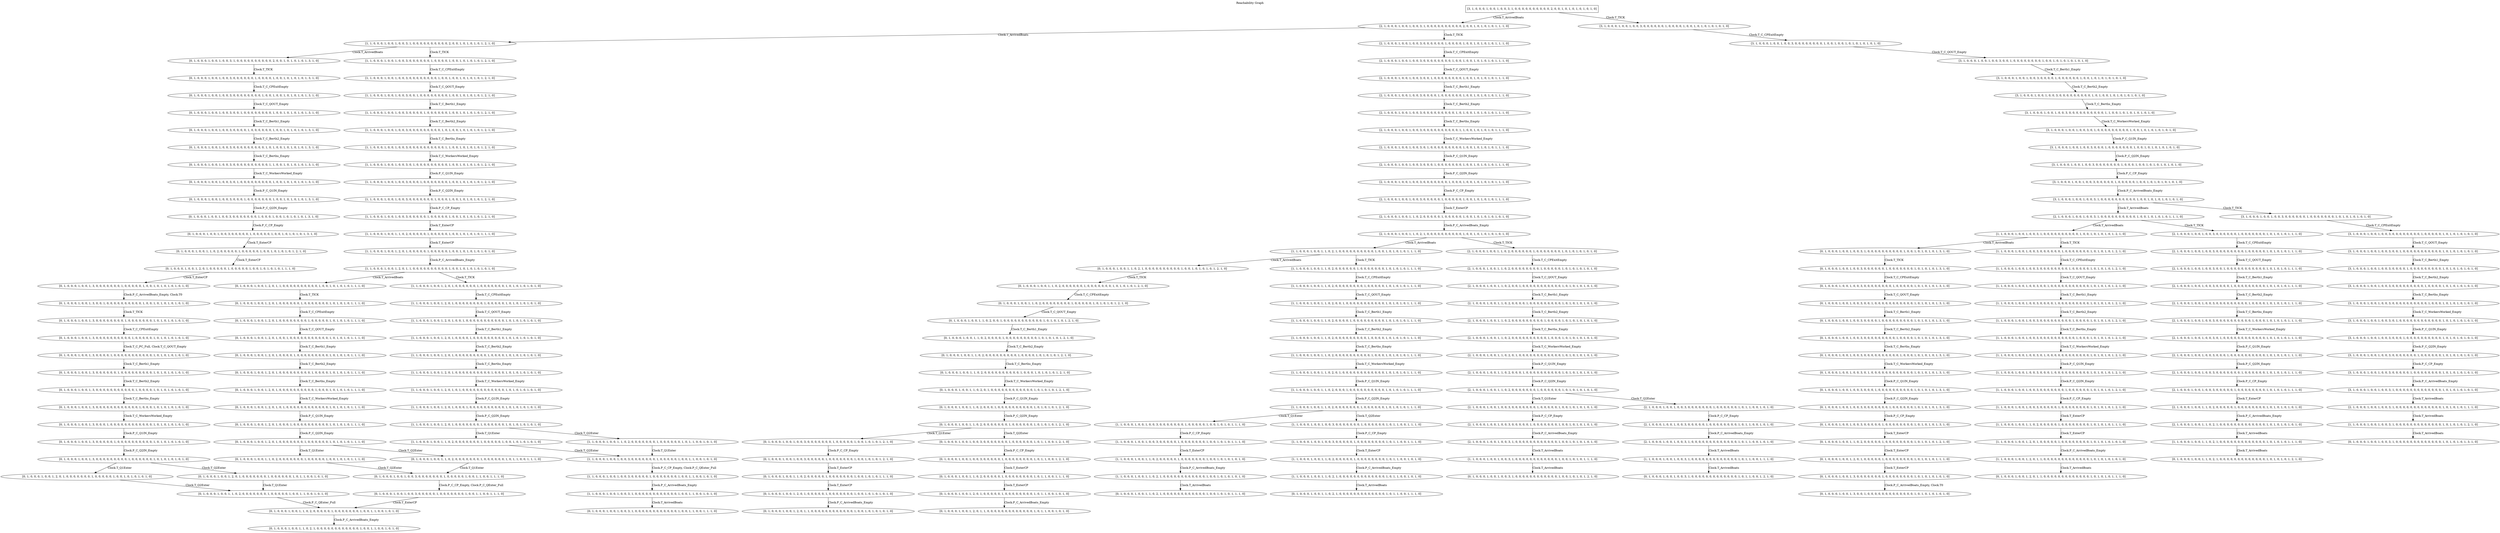 
digraph RG {
  label="Reachability Graph";
  labelloc=t;
  S0 [shape=box, label="[3, 1, 0, 0, 0, 1, 0, 0, 1, 0, 0, 3, 1, 0, 0, 0, 0, 0, 0, 0, 0, 0, 0, 2, 0, 0, 1, 0, 1, 0, 1, 0, 1, 0, 1, 0]"];
  S1 [label="[2, 1, 0, 0, 0, 1, 0, 0, 1, 0, 0, 3, 1, 0, 0, 0, 0, 0, 0, 0, 0, 0, 0, 2, 0, 0, 1, 0, 1, 0, 1, 0, 1, 1, 1, 0]"];
  S2 [label="[3, 1, 0, 0, 0, 1, 0, 0, 1, 0, 0, 3, 0, 0, 0, 0, 0, 0, 1, 0, 0, 0, 0, 1, 0, 0, 1, 0, 1, 0, 1, 0, 1, 0, 1, 0]"];
  S3 [label="[3, 1, 0, 0, 0, 1, 0, 0, 1, 0, 0, 3, 0, 0, 0, 0, 0, 0, 0, 0, 1, 0, 0, 1, 0, 0, 1, 0, 1, 0, 1, 0, 1, 0, 1, 0]"];
  S4 [label="[3, 1, 0, 0, 0, 1, 0, 0, 1, 0, 0, 3, 0, 0, 1, 0, 0, 0, 0, 0, 0, 0, 0, 1, 0, 0, 1, 0, 1, 0, 1, 0, 1, 0, 1, 0]"];
  S5 [label="[3, 1, 0, 0, 0, 1, 0, 0, 1, 0, 0, 3, 0, 0, 0, 0, 1, 0, 0, 0, 0, 0, 0, 1, 0, 0, 1, 0, 1, 0, 1, 0, 1, 0, 1, 0]"];
  S6 [label="[3, 1, 0, 0, 0, 1, 0, 0, 1, 0, 0, 3, 0, 0, 0, 0, 0, 0, 0, 0, 0, 1, 0, 1, 0, 0, 1, 0, 1, 0, 1, 0, 1, 0, 1, 0]"];
  S7 [label="[3, 1, 0, 0, 0, 1, 0, 0, 1, 0, 0, 3, 0, 0, 0, 0, 0, 0, 0, 0, 0, 0, 1, 1, 0, 0, 1, 0, 1, 0, 1, 0, 1, 0, 1, 0]"];
  S8 [label="[3, 1, 0, 0, 0, 1, 0, 0, 1, 0, 0, 3, 0, 1, 0, 0, 0, 0, 0, 0, 0, 0, 0, 1, 0, 0, 1, 0, 1, 0, 1, 0, 1, 0, 1, 0]"];
  S9 [label="[3, 1, 0, 0, 0, 1, 0, 0, 1, 0, 0, 3, 0, 0, 0, 1, 0, 0, 0, 0, 0, 0, 0, 1, 0, 0, 1, 0, 1, 0, 1, 0, 1, 0, 1, 0]"];
  S10 [label="[3, 1, 0, 0, 0, 1, 0, 0, 1, 0, 0, 3, 0, 0, 0, 0, 0, 0, 0, 1, 0, 0, 0, 1, 0, 0, 1, 0, 1, 0, 1, 0, 1, 0, 1, 0]"];
  S11 [label="[3, 1, 0, 0, 0, 1, 0, 0, 1, 0, 0, 3, 0, 0, 0, 0, 0, 1, 0, 0, 0, 0, 0, 1, 0, 0, 1, 0, 1, 0, 1, 0, 1, 0, 1, 0]"];
  S12 [label="[3, 1, 0, 0, 0, 1, 0, 0, 1, 0, 0, 3, 1, 0, 0, 0, 0, 0, 0, 0, 0, 0, 0, 1, 0, 0, 1, 0, 1, 0, 1, 0, 1, 0, 1, 0]"];
  S13 [label="[2, 1, 0, 0, 0, 1, 0, 0, 1, 0, 0, 3, 1, 0, 0, 0, 0, 0, 0, 0, 0, 0, 0, 1, 0, 0, 1, 0, 1, 0, 1, 0, 1, 1, 1, 0]"];
  S14 [label="[3, 1, 0, 0, 0, 1, 0, 0, 1, 0, 0, 3, 0, 0, 0, 0, 0, 0, 1, 0, 0, 0, 0, 0, 0, 0, 1, 0, 1, 0, 1, 0, 1, 0, 1, 0]"];
  S15 [label="[3, 1, 0, 0, 0, 1, 0, 0, 1, 0, 0, 3, 0, 0, 0, 0, 0, 0, 0, 0, 1, 0, 0, 0, 0, 0, 1, 0, 1, 0, 1, 0, 1, 0, 1, 0]"];
  S16 [label="[3, 1, 0, 0, 0, 1, 0, 0, 1, 0, 0, 3, 0, 0, 1, 0, 0, 0, 0, 0, 0, 0, 0, 0, 0, 0, 1, 0, 1, 0, 1, 0, 1, 0, 1, 0]"];
  S17 [label="[3, 1, 0, 0, 0, 1, 0, 0, 1, 0, 0, 3, 0, 0, 0, 0, 1, 0, 0, 0, 0, 0, 0, 0, 0, 0, 1, 0, 1, 0, 1, 0, 1, 0, 1, 0]"];
  S18 [label="[3, 1, 0, 0, 0, 1, 0, 0, 1, 0, 0, 3, 0, 0, 0, 0, 0, 0, 0, 0, 0, 1, 0, 0, 0, 0, 1, 0, 1, 0, 1, 0, 1, 0, 1, 0]"];
  S19 [label="[3, 1, 0, 0, 0, 1, 0, 0, 1, 0, 0, 3, 0, 0, 0, 0, 0, 0, 0, 0, 0, 0, 1, 0, 0, 0, 1, 0, 1, 0, 1, 0, 1, 0, 1, 0]"];
  S20 [label="[3, 1, 0, 0, 0, 1, 0, 0, 1, 0, 0, 3, 0, 1, 0, 0, 0, 0, 0, 0, 0, 0, 0, 0, 0, 0, 1, 0, 1, 0, 1, 0, 1, 0, 1, 0]"];
  S21 [label="[3, 1, 0, 0, 0, 1, 0, 0, 1, 0, 0, 3, 0, 0, 0, 1, 0, 0, 0, 0, 0, 0, 0, 0, 0, 0, 1, 0, 1, 0, 1, 0, 1, 0, 1, 0]"];
  S22 [label="[3, 1, 0, 0, 0, 1, 0, 0, 1, 0, 0, 3, 0, 0, 0, 0, 0, 0, 0, 1, 0, 0, 0, 0, 0, 0, 1, 0, 1, 0, 1, 0, 1, 0, 1, 0]"];
  S23 [label="[3, 1, 0, 0, 0, 1, 0, 0, 1, 0, 0, 3, 0, 0, 0, 0, 0, 1, 0, 0, 0, 0, 0, 0, 0, 0, 1, 0, 1, 0, 1, 0, 1, 0, 1, 0]"];
  S24 [label="[3, 1, 0, 0, 0, 1, 0, 0, 1, 0, 0, 3, 1, 0, 0, 0, 0, 0, 0, 0, 0, 0, 0, 0, 0, 0, 1, 0, 1, 0, 1, 0, 1, 0, 1, 0]"];
  S25 [label="[2, 1, 0, 0, 0, 1, 0, 0, 1, 0, 0, 3, 1, 0, 0, 0, 0, 0, 0, 0, 0, 0, 0, 0, 0, 0, 1, 0, 1, 0, 1, 0, 1, 1, 1, 0]"];
  S26 [label="[1, 1, 0, 0, 0, 1, 0, 0, 1, 0, 0, 3, 1, 0, 0, 0, 0, 0, 0, 0, 0, 0, 0, 0, 0, 0, 1, 0, 1, 0, 1, 0, 1, 2, 1, 0]"];
  S27 [label="[0, 1, 0, 0, 0, 1, 0, 0, 1, 0, 0, 3, 1, 0, 0, 0, 0, 0, 0, 0, 0, 0, 0, 0, 0, 0, 1, 0, 1, 0, 1, 0, 1, 3, 1, 0]"];
  S28 [label="[1, 1, 0, 0, 0, 1, 0, 0, 1, 0, 0, 3, 1, 0, 0, 0, 0, 0, 0, 0, 0, 0, 0, 1, 0, 0, 1, 0, 1, 0, 1, 0, 1, 2, 1, 0]"];
  S29 [label="[2, 1, 0, 0, 0, 1, 0, 0, 1, 0, 0, 3, 0, 0, 0, 0, 0, 0, 1, 0, 0, 0, 0, 0, 0, 0, 1, 0, 1, 0, 1, 0, 1, 1, 1, 0]"];
  S30 [label="[2, 1, 0, 0, 0, 1, 0, 0, 1, 0, 0, 3, 0, 0, 0, 0, 0, 0, 0, 0, 1, 0, 0, 0, 0, 0, 1, 0, 1, 0, 1, 0, 1, 1, 1, 0]"];
  S31 [label="[2, 1, 0, 0, 0, 1, 0, 0, 1, 0, 0, 3, 0, 0, 1, 0, 0, 0, 0, 0, 0, 0, 0, 0, 0, 0, 1, 0, 1, 0, 1, 0, 1, 1, 1, 0]"];
  S32 [label="[2, 1, 0, 0, 0, 1, 0, 0, 1, 0, 0, 3, 0, 0, 0, 0, 1, 0, 0, 0, 0, 0, 0, 0, 0, 0, 1, 0, 1, 0, 1, 0, 1, 1, 1, 0]"];
  S33 [label="[2, 1, 0, 0, 0, 1, 0, 0, 1, 0, 0, 3, 0, 0, 0, 0, 0, 0, 0, 0, 0, 1, 0, 0, 0, 0, 1, 0, 1, 0, 1, 0, 1, 1, 1, 0]"];
  S34 [label="[2, 1, 0, 0, 0, 1, 0, 0, 1, 0, 0, 3, 0, 0, 0, 0, 0, 0, 0, 0, 0, 0, 1, 0, 0, 0, 1, 0, 1, 0, 1, 0, 1, 1, 1, 0]"];
  S35 [label="[2, 1, 0, 0, 0, 1, 0, 0, 1, 0, 0, 3, 0, 1, 0, 0, 0, 0, 0, 0, 0, 0, 0, 0, 0, 0, 1, 0, 1, 0, 1, 0, 1, 1, 1, 0]"];
  S36 [label="[2, 1, 0, 0, 0, 1, 0, 0, 1, 0, 0, 3, 0, 0, 0, 1, 0, 0, 0, 0, 0, 0, 0, 0, 0, 0, 1, 0, 1, 0, 1, 0, 1, 1, 1, 0]"];
  S37 [label="[2, 1, 0, 0, 0, 1, 0, 0, 1, 0, 0, 3, 0, 0, 0, 0, 0, 0, 0, 1, 0, 0, 0, 0, 0, 0, 1, 0, 1, 0, 1, 0, 1, 1, 1, 0]"];
  S38 [label="[2, 1, 0, 0, 0, 1, 0, 0, 1, 0, 0, 3, 0, 0, 0, 0, 0, 1, 0, 0, 0, 0, 0, 0, 0, 0, 1, 0, 1, 0, 1, 0, 1, 1, 1, 0]"];
  S39 [label="[2, 1, 0, 0, 0, 1, 0, 0, 1, 1, 0, 2, 0, 0, 0, 0, 0, 1, 0, 0, 0, 0, 0, 0, 0, 0, 1, 0, 1, 0, 1, 0, 1, 0, 1, 0]"];
  S40 [label="[2, 1, 0, 0, 0, 1, 0, 0, 1, 1, 0, 2, 1, 0, 0, 0, 0, 0, 0, 0, 0, 0, 0, 0, 0, 0, 1, 0, 1, 0, 1, 0, 1, 0, 1, 0]"];
  S41 [label="[1, 1, 0, 0, 0, 1, 0, 0, 1, 1, 0, 2, 1, 0, 0, 0, 0, 0, 0, 0, 0, 0, 0, 0, 0, 0, 1, 0, 1, 0, 1, 0, 1, 1, 1, 0]"];
  S42 [label="[0, 1, 0, 0, 0, 1, 0, 0, 1, 1, 0, 2, 1, 0, 0, 0, 0, 0, 0, 0, 0, 0, 0, 0, 0, 0, 1, 0, 1, 0, 1, 0, 1, 2, 1, 0]"];
  S43 [label="[0, 1, 0, 0, 0, 1, 0, 0, 1, 0, 0, 3, 1, 0, 0, 0, 0, 0, 0, 0, 0, 0, 0, 1, 0, 0, 1, 0, 1, 0, 1, 0, 1, 3, 1, 0]"];
  S44 [label="[1, 1, 0, 0, 0, 1, 0, 0, 1, 0, 0, 3, 0, 0, 0, 0, 0, 0, 1, 0, 0, 0, 0, 0, 0, 0, 1, 0, 1, 0, 1, 0, 1, 2, 1, 0]"];
  S45 [label="[1, 1, 0, 0, 0, 1, 0, 0, 1, 0, 0, 3, 0, 0, 0, 0, 0, 0, 0, 0, 1, 0, 0, 0, 0, 0, 1, 0, 1, 0, 1, 0, 1, 2, 1, 0]"];
  S46 [label="[1, 1, 0, 0, 0, 1, 0, 0, 1, 0, 0, 3, 0, 0, 1, 0, 0, 0, 0, 0, 0, 0, 0, 0, 0, 0, 1, 0, 1, 0, 1, 0, 1, 2, 1, 0]"];
  S47 [label="[1, 1, 0, 0, 0, 1, 0, 0, 1, 0, 0, 3, 0, 0, 0, 0, 1, 0, 0, 0, 0, 0, 0, 0, 0, 0, 1, 0, 1, 0, 1, 0, 1, 2, 1, 0]"];
  S48 [label="[1, 1, 0, 0, 0, 1, 0, 0, 1, 0, 0, 3, 0, 0, 0, 0, 0, 0, 0, 0, 0, 1, 0, 0, 0, 0, 1, 0, 1, 0, 1, 0, 1, 2, 1, 0]"];
  S49 [label="[1, 1, 0, 0, 0, 1, 0, 0, 1, 0, 0, 3, 0, 0, 0, 0, 0, 0, 0, 0, 0, 0, 1, 0, 0, 0, 1, 0, 1, 0, 1, 0, 1, 2, 1, 0]"];
  S50 [label="[1, 1, 0, 0, 0, 1, 0, 0, 1, 0, 0, 3, 0, 1, 0, 0, 0, 0, 0, 0, 0, 0, 0, 0, 0, 0, 1, 0, 1, 0, 1, 0, 1, 2, 1, 0]"];
  S51 [label="[1, 1, 0, 0, 0, 1, 0, 0, 1, 0, 0, 3, 0, 0, 0, 1, 0, 0, 0, 0, 0, 0, 0, 0, 0, 0, 1, 0, 1, 0, 1, 0, 1, 2, 1, 0]"];
  S52 [label="[1, 1, 0, 0, 0, 1, 0, 0, 1, 0, 0, 3, 0, 0, 0, 0, 0, 0, 0, 1, 0, 0, 0, 0, 0, 0, 1, 0, 1, 0, 1, 0, 1, 2, 1, 0]"];
  S53 [label="[1, 1, 0, 0, 0, 1, 0, 0, 1, 0, 0, 3, 0, 0, 0, 0, 0, 1, 0, 0, 0, 0, 0, 0, 0, 0, 1, 0, 1, 0, 1, 0, 1, 2, 1, 0]"];
  S54 [label="[1, 1, 0, 0, 0, 1, 0, 0, 1, 1, 0, 2, 0, 0, 0, 0, 0, 1, 0, 0, 0, 0, 0, 0, 0, 0, 1, 0, 1, 0, 1, 0, 1, 1, 1, 0]"];
  S55 [label="[1, 1, 0, 0, 0, 1, 0, 0, 1, 2, 0, 1, 0, 0, 0, 0, 0, 1, 0, 0, 0, 0, 0, 0, 0, 0, 1, 0, 1, 0, 1, 0, 1, 0, 1, 0]"];
  S56 [label="[1, 1, 0, 0, 0, 1, 0, 0, 1, 2, 0, 1, 1, 0, 0, 0, 0, 0, 0, 0, 0, 0, 0, 0, 0, 0, 1, 0, 1, 0, 1, 0, 1, 0, 1, 0]"];
  S57 [label="[0, 1, 0, 0, 0, 1, 0, 0, 1, 2, 0, 1, 1, 0, 0, 0, 0, 0, 0, 0, 0, 0, 0, 0, 0, 0, 1, 0, 1, 0, 1, 0, 1, 1, 1, 0]"];
  S58 [label="[0, 1, 0, 0, 0, 1, 0, 0, 1, 0, 0, 3, 0, 0, 0, 0, 0, 0, 1, 0, 0, 0, 0, 0, 0, 0, 1, 0, 1, 0, 1, 0, 1, 3, 1, 0]"];
  S59 [label="[0, 1, 0, 0, 0, 1, 0, 0, 1, 0, 0, 3, 0, 0, 0, 0, 0, 0, 0, 0, 1, 0, 0, 0, 0, 0, 1, 0, 1, 0, 1, 0, 1, 3, 1, 0]"];
  S60 [label="[0, 1, 0, 0, 0, 1, 0, 0, 1, 0, 0, 3, 0, 0, 1, 0, 0, 0, 0, 0, 0, 0, 0, 0, 0, 0, 1, 0, 1, 0, 1, 0, 1, 3, 1, 0]"];
  S61 [label="[0, 1, 0, 0, 0, 1, 0, 0, 1, 0, 0, 3, 0, 0, 0, 0, 1, 0, 0, 0, 0, 0, 0, 0, 0, 0, 1, 0, 1, 0, 1, 0, 1, 3, 1, 0]"];
  S62 [label="[0, 1, 0, 0, 0, 1, 0, 0, 1, 0, 0, 3, 0, 0, 0, 0, 0, 0, 0, 0, 0, 1, 0, 0, 0, 0, 1, 0, 1, 0, 1, 0, 1, 3, 1, 0]"];
  S63 [label="[0, 1, 0, 0, 0, 1, 0, 0, 1, 0, 0, 3, 0, 0, 0, 0, 0, 0, 0, 0, 0, 0, 1, 0, 0, 0, 1, 0, 1, 0, 1, 0, 1, 3, 1, 0]"];
  S64 [label="[0, 1, 0, 0, 0, 1, 0, 0, 1, 0, 0, 3, 0, 1, 0, 0, 0, 0, 0, 0, 0, 0, 0, 0, 0, 0, 1, 0, 1, 0, 1, 0, 1, 3, 1, 0]"];
  S65 [label="[0, 1, 0, 0, 0, 1, 0, 0, 1, 0, 0, 3, 0, 0, 0, 1, 0, 0, 0, 0, 0, 0, 0, 0, 0, 0, 1, 0, 1, 0, 1, 0, 1, 3, 1, 0]"];
  S66 [label="[0, 1, 0, 0, 0, 1, 0, 0, 1, 0, 0, 3, 0, 0, 0, 0, 0, 0, 0, 1, 0, 0, 0, 0, 0, 0, 1, 0, 1, 0, 1, 0, 1, 3, 1, 0]"];
  S67 [label="[0, 1, 0, 0, 0, 1, 0, 0, 1, 0, 0, 3, 0, 0, 0, 0, 0, 1, 0, 0, 0, 0, 0, 0, 0, 0, 1, 0, 1, 0, 1, 0, 1, 3, 1, 0]"];
  S68 [label="[0, 1, 0, 0, 0, 1, 0, 0, 1, 1, 0, 2, 0, 0, 0, 0, 0, 1, 0, 0, 0, 0, 0, 0, 0, 0, 1, 0, 1, 0, 1, 0, 1, 2, 1, 0]"];
  S69 [label="[0, 1, 0, 0, 0, 1, 0, 0, 1, 2, 0, 1, 0, 0, 0, 0, 0, 1, 0, 0, 0, 0, 0, 0, 0, 0, 1, 0, 1, 0, 1, 0, 1, 1, 1, 0]"];
  S70 [label="[0, 1, 0, 0, 0, 1, 0, 0, 1, 3, 0, 0, 0, 0, 0, 0, 0, 1, 0, 0, 0, 0, 0, 0, 0, 0, 1, 0, 1, 0, 1, 0, 1, 0, 1, 0]"];
  S71 [label="[0, 1, 0, 0, 0, 1, 0, 0, 1, 3, 0, 0, 1, 0, 0, 0, 0, 0, 0, 0, 0, 0, 0, 0, 0, 0, 1, 0, 1, 0, 1, 0, 1, 0, 1, 0]"];
  S72 [label="[1, 1, 0, 0, 0, 1, 0, 0, 1, 0, 0, 3, 1, 0, 0, 0, 0, 0, 0, 0, 0, 0, 0, 2, 0, 0, 1, 0, 1, 0, 1, 0, 1, 2, 1, 0]"];
  S73 [label="[2, 1, 0, 0, 0, 1, 0, 0, 1, 0, 0, 3, 0, 0, 0, 0, 0, 0, 1, 0, 0, 0, 0, 1, 0, 0, 1, 0, 1, 0, 1, 0, 1, 1, 1, 0]"];
  S74 [label="[2, 1, 0, 0, 0, 1, 0, 0, 1, 0, 0, 3, 0, 0, 0, 0, 0, 0, 0, 0, 1, 0, 0, 1, 0, 0, 1, 0, 1, 0, 1, 0, 1, 1, 1, 0]"];
  S75 [label="[2, 1, 0, 0, 0, 1, 0, 0, 1, 0, 0, 3, 0, 0, 1, 0, 0, 0, 0, 0, 0, 0, 0, 1, 0, 0, 1, 0, 1, 0, 1, 0, 1, 1, 1, 0]"];
  S76 [label="[2, 1, 0, 0, 0, 1, 0, 0, 1, 0, 0, 3, 0, 0, 0, 0, 1, 0, 0, 0, 0, 0, 0, 1, 0, 0, 1, 0, 1, 0, 1, 0, 1, 1, 1, 0]"];
  S77 [label="[2, 1, 0, 0, 0, 1, 0, 0, 1, 0, 0, 3, 0, 0, 0, 0, 0, 0, 0, 0, 0, 1, 0, 1, 0, 0, 1, 0, 1, 0, 1, 0, 1, 1, 1, 0]"];
  S78 [label="[2, 1, 0, 0, 0, 1, 0, 0, 1, 0, 0, 3, 0, 0, 0, 0, 0, 0, 0, 0, 0, 0, 1, 1, 0, 0, 1, 0, 1, 0, 1, 0, 1, 1, 1, 0]"];
  S79 [label="[2, 1, 0, 0, 0, 1, 0, 0, 1, 0, 0, 3, 0, 1, 0, 0, 0, 0, 0, 0, 0, 0, 0, 1, 0, 0, 1, 0, 1, 0, 1, 0, 1, 1, 1, 0]"];
  S80 [label="[2, 1, 0, 0, 0, 1, 0, 0, 1, 0, 0, 3, 0, 0, 0, 1, 0, 0, 0, 0, 0, 0, 0, 1, 0, 0, 1, 0, 1, 0, 1, 0, 1, 1, 1, 0]"];
  S81 [label="[2, 1, 0, 0, 0, 1, 0, 0, 1, 0, 0, 3, 0, 0, 0, 0, 0, 0, 0, 1, 0, 0, 0, 1, 0, 0, 1, 0, 1, 0, 1, 0, 1, 1, 1, 0]"];
  S82 [label="[2, 1, 0, 0, 0, 1, 0, 0, 1, 0, 0, 3, 0, 0, 0, 0, 0, 1, 0, 0, 0, 0, 0, 1, 0, 0, 1, 0, 1, 0, 1, 0, 1, 1, 1, 0]"];
  S83 [label="[2, 1, 0, 0, 0, 1, 0, 0, 1, 1, 0, 2, 0, 0, 0, 0, 0, 1, 0, 0, 0, 0, 0, 1, 0, 0, 1, 0, 1, 0, 1, 0, 1, 0, 1, 0]"];
  S84 [label="[2, 1, 0, 0, 0, 1, 0, 0, 1, 1, 0, 2, 1, 0, 0, 0, 0, 0, 0, 0, 0, 0, 0, 1, 0, 0, 1, 0, 1, 0, 1, 0, 1, 0, 1, 0]"];
  S85 [label="[1, 1, 0, 0, 0, 1, 0, 0, 1, 1, 0, 2, 1, 0, 0, 0, 0, 0, 0, 0, 0, 0, 0, 1, 0, 0, 1, 0, 1, 0, 1, 0, 1, 1, 1, 0]"];
  S86 [label="[2, 1, 0, 0, 0, 1, 0, 0, 1, 1, 0, 2, 0, 0, 0, 0, 0, 0, 1, 0, 0, 0, 0, 0, 0, 0, 1, 0, 1, 0, 1, 0, 1, 0, 1, 0]"];
  S87 [label="[2, 1, 0, 0, 0, 1, 0, 0, 1, 1, 0, 2, 0, 0, 0, 0, 0, 0, 0, 0, 1, 0, 0, 0, 0, 0, 1, 0, 1, 0, 1, 0, 1, 0, 1, 0]"];
  S88 [label="[2, 1, 0, 0, 0, 1, 0, 0, 1, 1, 0, 2, 0, 0, 1, 0, 0, 0, 0, 0, 0, 0, 0, 0, 0, 0, 1, 0, 1, 0, 1, 0, 1, 0, 1, 0]"];
  S89 [label="[2, 1, 0, 0, 0, 1, 0, 0, 1, 1, 0, 2, 0, 0, 0, 0, 1, 0, 0, 0, 0, 0, 0, 0, 0, 0, 1, 0, 1, 0, 1, 0, 1, 0, 1, 0]"];
  S90 [label="[2, 1, 0, 0, 0, 1, 0, 0, 1, 1, 0, 2, 0, 0, 0, 0, 0, 0, 0, 0, 0, 1, 0, 0, 0, 0, 1, 0, 1, 0, 1, 0, 1, 0, 1, 0]"];
  S91 [label="[2, 1, 0, 0, 0, 1, 0, 0, 1, 1, 0, 2, 0, 0, 0, 0, 0, 0, 0, 0, 0, 0, 1, 0, 0, 0, 1, 0, 1, 0, 1, 0, 1, 0, 1, 0]"];
  S92 [label="[2, 1, 0, 0, 0, 1, 0, 0, 1, 1, 0, 2, 0, 1, 0, 0, 0, 0, 0, 0, 0, 0, 0, 0, 0, 0, 1, 0, 1, 0, 1, 0, 1, 0, 1, 0]"];
  S93 [label="[2, 1, 0, 0, 0, 1, 0, 0, 1, 1, 0, 2, 0, 0, 0, 1, 0, 0, 0, 0, 0, 0, 0, 0, 0, 0, 1, 0, 1, 0, 1, 0, 1, 0, 1, 0]"];
  S94 [label="[2, 1, 0, 0, 0, 1, 0, 0, 1, 1, 0, 2, 0, 0, 0, 0, 0, 0, 0, 1, 0, 0, 0, 0, 0, 0, 1, 0, 1, 0, 1, 0, 1, 0, 1, 0]"];
  S95 [label="[2, 1, 0, 0, 0, 1, 0, 0, 1, 0, 0, 3, 0, 0, 0, 0, 0, 0, 0, 1, 0, 0, 0, 0, 0, 1, 0, 0, 1, 0, 1, 0, 1, 0, 1, 0]"];
  S96 [label="[2, 1, 0, 0, 0, 1, 0, 0, 1, 0, 0, 3, 0, 0, 0, 0, 0, 0, 0, 1, 0, 0, 0, 0, 0, 0, 1, 0, 1, 1, 0, 0, 1, 0, 1, 0]"];
  S97 [label="[2, 1, 0, 0, 0, 1, 0, 0, 1, 0, 0, 3, 0, 0, 0, 0, 0, 1, 0, 0, 0, 0, 0, 0, 0, 0, 1, 0, 1, 1, 0, 0, 1, 0, 1, 0]"];
  S98 [label="[2, 1, 0, 0, 0, 1, 0, 0, 1, 0, 0, 3, 1, 0, 0, 0, 0, 0, 0, 0, 0, 0, 0, 0, 0, 0, 1, 0, 1, 1, 0, 0, 1, 0, 1, 0]"];
  S99 [label="[1, 1, 0, 0, 0, 1, 0, 0, 1, 0, 0, 3, 1, 0, 0, 0, 0, 0, 0, 0, 0, 0, 0, 0, 0, 0, 1, 0, 1, 1, 0, 0, 1, 1, 1, 0]"];
  S100 [label="[0, 1, 0, 0, 0, 1, 0, 0, 1, 0, 0, 3, 1, 0, 0, 0, 0, 0, 0, 0, 0, 0, 0, 0, 0, 0, 1, 0, 1, 1, 0, 0, 1, 2, 1, 0]"];
  S101 [label="[2, 1, 0, 0, 0, 1, 0, 0, 1, 0, 0, 3, 0, 0, 0, 0, 0, 1, 0, 0, 0, 0, 0, 0, 0, 1, 0, 0, 1, 0, 1, 0, 1, 0, 1, 0]"];
  S102 [label="[2, 1, 0, 0, 0, 1, 0, 0, 1, 0, 0, 3, 1, 0, 0, 0, 0, 0, 0, 0, 0, 0, 0, 0, 0, 1, 0, 0, 1, 0, 1, 0, 1, 0, 1, 0]"];
  S103 [label="[1, 1, 0, 0, 0, 1, 0, 0, 1, 0, 0, 3, 1, 0, 0, 0, 0, 0, 0, 0, 0, 0, 0, 0, 0, 1, 0, 0, 1, 0, 1, 0, 1, 1, 1, 0]"];
  S104 [label="[0, 1, 0, 0, 0, 1, 0, 0, 1, 0, 0, 3, 1, 0, 0, 0, 0, 0, 0, 0, 0, 0, 0, 0, 0, 1, 0, 0, 1, 0, 1, 0, 1, 2, 1, 0]"];
  S105 [label="[0, 1, 0, 0, 0, 1, 0, 0, 1, 1, 0, 2, 1, 0, 0, 0, 0, 0, 0, 0, 0, 0, 0, 1, 0, 0, 1, 0, 1, 0, 1, 0, 1, 2, 1, 0]"];
  S106 [label="[1, 1, 0, 0, 0, 1, 0, 0, 1, 1, 0, 2, 0, 0, 0, 0, 0, 0, 1, 0, 0, 0, 0, 0, 0, 0, 1, 0, 1, 0, 1, 0, 1, 1, 1, 0]"];
  S107 [label="[1, 1, 0, 0, 0, 1, 0, 0, 1, 1, 0, 2, 0, 0, 0, 0, 0, 0, 0, 0, 1, 0, 0, 0, 0, 0, 1, 0, 1, 0, 1, 0, 1, 1, 1, 0]"];
  S108 [label="[1, 1, 0, 0, 0, 1, 0, 0, 1, 1, 0, 2, 0, 0, 1, 0, 0, 0, 0, 0, 0, 0, 0, 0, 0, 0, 1, 0, 1, 0, 1, 0, 1, 1, 1, 0]"];
  S109 [label="[1, 1, 0, 0, 0, 1, 0, 0, 1, 1, 0, 2, 0, 0, 0, 0, 1, 0, 0, 0, 0, 0, 0, 0, 0, 0, 1, 0, 1, 0, 1, 0, 1, 1, 1, 0]"];
  S110 [label="[1, 1, 0, 0, 0, 1, 0, 0, 1, 1, 0, 2, 0, 0, 0, 0, 0, 0, 0, 0, 0, 1, 0, 0, 0, 0, 1, 0, 1, 0, 1, 0, 1, 1, 1, 0]"];
  S111 [label="[1, 1, 0, 0, 0, 1, 0, 0, 1, 1, 0, 2, 0, 0, 0, 0, 0, 0, 0, 0, 0, 0, 1, 0, 0, 0, 1, 0, 1, 0, 1, 0, 1, 1, 1, 0]"];
  S112 [label="[1, 1, 0, 0, 0, 1, 0, 0, 1, 1, 0, 2, 0, 1, 0, 0, 0, 0, 0, 0, 0, 0, 0, 0, 0, 0, 1, 0, 1, 0, 1, 0, 1, 1, 1, 0]"];
  S113 [label="[1, 1, 0, 0, 0, 1, 0, 0, 1, 1, 0, 2, 0, 0, 0, 1, 0, 0, 0, 0, 0, 0, 0, 0, 0, 0, 1, 0, 1, 0, 1, 0, 1, 1, 1, 0]"];
  S114 [label="[1, 1, 0, 0, 0, 1, 0, 0, 1, 1, 0, 2, 0, 0, 0, 0, 0, 0, 0, 1, 0, 0, 0, 0, 0, 0, 1, 0, 1, 0, 1, 0, 1, 1, 1, 0]"];
  S115 [label="[1, 1, 0, 0, 0, 1, 0, 0, 1, 0, 0, 3, 0, 0, 0, 0, 0, 0, 0, 1, 0, 0, 0, 0, 0, 1, 0, 0, 1, 0, 1, 0, 1, 1, 1, 0]"];
  S116 [label="[1, 1, 0, 0, 0, 1, 0, 0, 1, 0, 0, 3, 0, 0, 0, 0, 0, 0, 0, 1, 0, 0, 0, 0, 0, 0, 1, 0, 1, 1, 0, 0, 1, 1, 1, 0]"];
  S117 [label="[1, 1, 0, 0, 0, 1, 0, 0, 1, 0, 0, 3, 0, 0, 0, 0, 0, 1, 0, 0, 0, 0, 0, 0, 0, 0, 1, 0, 1, 1, 0, 0, 1, 1, 1, 0]"];
  S118 [label="[1, 1, 0, 0, 0, 1, 0, 0, 1, 1, 0, 2, 0, 0, 0, 0, 0, 1, 0, 0, 0, 0, 0, 0, 0, 0, 1, 0, 1, 1, 0, 0, 1, 0, 1, 0]"];
  S119 [label="[1, 1, 0, 0, 0, 1, 0, 0, 1, 1, 0, 2, 1, 0, 0, 0, 0, 0, 0, 0, 0, 0, 0, 0, 0, 0, 1, 0, 1, 1, 0, 0, 1, 0, 1, 0]"];
  S120 [label="[0, 1, 0, 0, 0, 1, 0, 0, 1, 1, 0, 2, 1, 0, 0, 0, 0, 0, 0, 0, 0, 0, 0, 0, 0, 0, 1, 0, 1, 1, 0, 0, 1, 1, 1, 0]"];
  S121 [label="[1, 1, 0, 0, 0, 1, 0, 0, 1, 0, 0, 3, 0, 0, 0, 0, 0, 1, 0, 0, 0, 0, 0, 0, 0, 1, 0, 0, 1, 0, 1, 0, 1, 1, 1, 0]"];
  S122 [label="[1, 1, 0, 0, 0, 1, 0, 0, 1, 1, 0, 2, 0, 0, 0, 0, 0, 1, 0, 0, 0, 0, 0, 0, 0, 1, 0, 0, 1, 0, 1, 0, 1, 0, 1, 0]"];
  S123 [label="[1, 1, 0, 0, 0, 1, 0, 0, 1, 1, 0, 2, 1, 0, 0, 0, 0, 0, 0, 0, 0, 0, 0, 0, 0, 1, 0, 0, 1, 0, 1, 0, 1, 0, 1, 0]"];
  S124 [label="[0, 1, 0, 0, 0, 1, 0, 0, 1, 1, 0, 2, 1, 0, 0, 0, 0, 0, 0, 0, 0, 0, 0, 0, 0, 1, 0, 0, 1, 0, 1, 0, 1, 1, 1, 0]"];
  S125 [label="[0, 1, 0, 0, 0, 1, 0, 0, 1, 1, 0, 2, 0, 0, 0, 0, 0, 0, 1, 0, 0, 0, 0, 0, 0, 0, 1, 0, 1, 0, 1, 0, 1, 2, 1, 0]"];
  S126 [label="[0, 1, 0, 0, 0, 1, 0, 0, 1, 1, 0, 2, 0, 0, 0, 0, 0, 0, 0, 0, 1, 0, 0, 0, 0, 0, 1, 0, 1, 0, 1, 0, 1, 2, 1, 0]"];
  S127 [label="[0, 1, 0, 0, 0, 1, 0, 0, 1, 1, 0, 2, 0, 0, 1, 0, 0, 0, 0, 0, 0, 0, 0, 0, 0, 0, 1, 0, 1, 0, 1, 0, 1, 2, 1, 0]"];
  S128 [label="[0, 1, 0, 0, 0, 1, 0, 0, 1, 1, 0, 2, 0, 0, 0, 0, 1, 0, 0, 0, 0, 0, 0, 0, 0, 0, 1, 0, 1, 0, 1, 0, 1, 2, 1, 0]"];
  S129 [label="[0, 1, 0, 0, 0, 1, 0, 0, 1, 1, 0, 2, 0, 0, 0, 0, 0, 0, 0, 0, 0, 1, 0, 0, 0, 0, 1, 0, 1, 0, 1, 0, 1, 2, 1, 0]"];
  S130 [label="[0, 1, 0, 0, 0, 1, 0, 0, 1, 1, 0, 2, 0, 0, 0, 0, 0, 0, 0, 0, 0, 0, 1, 0, 0, 0, 1, 0, 1, 0, 1, 0, 1, 2, 1, 0]"];
  S131 [label="[0, 1, 0, 0, 0, 1, 0, 0, 1, 1, 0, 2, 0, 1, 0, 0, 0, 0, 0, 0, 0, 0, 0, 0, 0, 0, 1, 0, 1, 0, 1, 0, 1, 2, 1, 0]"];
  S132 [label="[0, 1, 0, 0, 0, 1, 0, 0, 1, 1, 0, 2, 0, 0, 0, 1, 0, 0, 0, 0, 0, 0, 0, 0, 0, 0, 1, 0, 1, 0, 1, 0, 1, 2, 1, 0]"];
  S133 [label="[0, 1, 0, 0, 0, 1, 0, 0, 1, 1, 0, 2, 0, 0, 0, 0, 0, 0, 0, 1, 0, 0, 0, 0, 0, 0, 1, 0, 1, 0, 1, 0, 1, 2, 1, 0]"];
  S134 [label="[0, 1, 0, 0, 0, 1, 0, 0, 1, 0, 0, 3, 0, 0, 0, 0, 0, 0, 0, 1, 0, 0, 0, 0, 0, 1, 0, 0, 1, 0, 1, 0, 1, 2, 1, 0]"];
  S135 [label="[0, 1, 0, 0, 0, 1, 0, 0, 1, 0, 0, 3, 0, 0, 0, 0, 0, 0, 0, 1, 0, 0, 0, 0, 0, 0, 1, 0, 1, 1, 0, 0, 1, 2, 1, 0]"];
  S136 [label="[0, 1, 0, 0, 0, 1, 0, 0, 1, 0, 0, 3, 0, 0, 0, 0, 0, 1, 0, 0, 0, 0, 0, 0, 0, 0, 1, 0, 1, 1, 0, 0, 1, 2, 1, 0]"];
  S137 [label="[0, 1, 0, 0, 0, 1, 0, 0, 1, 1, 0, 2, 0, 0, 0, 0, 0, 1, 0, 0, 0, 0, 0, 0, 0, 0, 1, 0, 1, 1, 0, 0, 1, 1, 1, 0]"];
  S138 [label="[0, 1, 0, 0, 0, 1, 0, 0, 1, 2, 0, 1, 0, 0, 0, 0, 0, 1, 0, 0, 0, 0, 0, 0, 0, 0, 1, 0, 1, 1, 0, 0, 1, 0, 1, 0]"];
  S139 [label="[0, 1, 0, 0, 0, 1, 0, 0, 1, 2, 0, 1, 1, 0, 0, 0, 0, 0, 0, 0, 0, 0, 0, 0, 0, 0, 1, 0, 1, 1, 0, 0, 1, 0, 1, 0]"];
  S140 [label="[0, 1, 0, 0, 0, 1, 0, 0, 1, 0, 0, 3, 0, 0, 0, 0, 0, 1, 0, 0, 0, 0, 0, 0, 0, 1, 0, 0, 1, 0, 1, 0, 1, 2, 1, 0]"];
  S141 [label="[0, 1, 0, 0, 0, 1, 0, 0, 1, 1, 0, 2, 0, 0, 0, 0, 0, 1, 0, 0, 0, 0, 0, 0, 0, 1, 0, 0, 1, 0, 1, 0, 1, 1, 1, 0]"];
  S142 [label="[0, 1, 0, 0, 0, 1, 0, 0, 1, 2, 0, 1, 0, 0, 0, 0, 0, 1, 0, 0, 0, 0, 0, 0, 0, 1, 0, 0, 1, 0, 1, 0, 1, 0, 1, 0]"];
  S143 [label="[0, 1, 0, 0, 0, 1, 0, 0, 1, 2, 0, 1, 1, 0, 0, 0, 0, 0, 0, 0, 0, 0, 0, 0, 0, 1, 0, 0, 1, 0, 1, 0, 1, 0, 1, 0]"];
  S144 [label="[0, 1, 0, 0, 0, 1, 0, 0, 1, 0, 0, 3, 1, 0, 0, 0, 0, 0, 0, 0, 0, 0, 0, 2, 0, 0, 1, 0, 1, 0, 1, 0, 1, 3, 1, 0]"];
  S145 [label="[1, 1, 0, 0, 0, 1, 0, 0, 1, 0, 0, 3, 0, 0, 0, 0, 0, 0, 1, 0, 0, 0, 0, 1, 0, 0, 1, 0, 1, 0, 1, 0, 1, 2, 1, 0]"];
  S146 [label="[1, 1, 0, 0, 0, 1, 0, 0, 1, 0, 0, 3, 0, 0, 0, 0, 0, 0, 0, 0, 1, 0, 0, 1, 0, 0, 1, 0, 1, 0, 1, 0, 1, 2, 1, 0]"];
  S147 [label="[1, 1, 0, 0, 0, 1, 0, 0, 1, 0, 0, 3, 0, 0, 1, 0, 0, 0, 0, 0, 0, 0, 0, 1, 0, 0, 1, 0, 1, 0, 1, 0, 1, 2, 1, 0]"];
  S148 [label="[1, 1, 0, 0, 0, 1, 0, 0, 1, 0, 0, 3, 0, 0, 0, 0, 1, 0, 0, 0, 0, 0, 0, 1, 0, 0, 1, 0, 1, 0, 1, 0, 1, 2, 1, 0]"];
  S149 [label="[1, 1, 0, 0, 0, 1, 0, 0, 1, 0, 0, 3, 0, 0, 0, 0, 0, 0, 0, 0, 0, 1, 0, 1, 0, 0, 1, 0, 1, 0, 1, 0, 1, 2, 1, 0]"];
  S150 [label="[1, 1, 0, 0, 0, 1, 0, 0, 1, 0, 0, 3, 0, 0, 0, 0, 0, 0, 0, 0, 0, 0, 1, 1, 0, 0, 1, 0, 1, 0, 1, 0, 1, 2, 1, 0]"];
  S151 [label="[1, 1, 0, 0, 0, 1, 0, 0, 1, 0, 0, 3, 0, 1, 0, 0, 0, 0, 0, 0, 0, 0, 0, 1, 0, 0, 1, 0, 1, 0, 1, 0, 1, 2, 1, 0]"];
  S152 [label="[1, 1, 0, 0, 0, 1, 0, 0, 1, 0, 0, 3, 0, 0, 0, 1, 0, 0, 0, 0, 0, 0, 0, 1, 0, 0, 1, 0, 1, 0, 1, 0, 1, 2, 1, 0]"];
  S153 [label="[1, 1, 0, 0, 0, 1, 0, 0, 1, 0, 0, 3, 0, 0, 0, 0, 0, 0, 0, 1, 0, 0, 0, 1, 0, 0, 1, 0, 1, 0, 1, 0, 1, 2, 1, 0]"];
  S154 [label="[1, 1, 0, 0, 0, 1, 0, 0, 1, 0, 0, 3, 0, 0, 0, 0, 0, 1, 0, 0, 0, 0, 0, 1, 0, 0, 1, 0, 1, 0, 1, 0, 1, 2, 1, 0]"];
  S155 [label="[1, 1, 0, 0, 0, 1, 0, 0, 1, 1, 0, 2, 0, 0, 0, 0, 0, 1, 0, 0, 0, 0, 0, 1, 0, 0, 1, 0, 1, 0, 1, 0, 1, 1, 1, 0]"];
  S156 [label="[1, 1, 0, 0, 0, 1, 0, 0, 1, 2, 0, 1, 0, 0, 0, 0, 0, 1, 0, 0, 0, 0, 0, 1, 0, 0, 1, 0, 1, 0, 1, 0, 1, 0, 1, 0]"];
  S157 [label="[1, 1, 0, 0, 0, 1, 0, 0, 1, 2, 0, 1, 1, 0, 0, 0, 0, 0, 0, 0, 0, 0, 0, 1, 0, 0, 1, 0, 1, 0, 1, 0, 1, 0, 1, 0]"];
  S158 [label="[0, 1, 0, 0, 0, 1, 0, 0, 1, 2, 0, 1, 1, 0, 0, 0, 0, 0, 0, 0, 0, 0, 0, 1, 0, 0, 1, 0, 1, 0, 1, 0, 1, 1, 1, 0]"];
  S159 [label="[1, 1, 0, 0, 0, 1, 0, 0, 1, 2, 0, 1, 0, 0, 0, 0, 0, 0, 1, 0, 0, 0, 0, 0, 0, 0, 1, 0, 1, 0, 1, 0, 1, 0, 1, 0]"];
  S160 [label="[1, 1, 0, 0, 0, 1, 0, 0, 1, 2, 0, 1, 0, 0, 0, 0, 0, 0, 0, 0, 1, 0, 0, 0, 0, 0, 1, 0, 1, 0, 1, 0, 1, 0, 1, 0]"];
  S161 [label="[1, 1, 0, 0, 0, 1, 0, 0, 1, 2, 0, 1, 0, 0, 1, 0, 0, 0, 0, 0, 0, 0, 0, 0, 0, 0, 1, 0, 1, 0, 1, 0, 1, 0, 1, 0]"];
  S162 [label="[1, 1, 0, 0, 0, 1, 0, 0, 1, 2, 0, 1, 0, 0, 0, 0, 1, 0, 0, 0, 0, 0, 0, 0, 0, 0, 1, 0, 1, 0, 1, 0, 1, 0, 1, 0]"];
  S163 [label="[1, 1, 0, 0, 0, 1, 0, 0, 1, 2, 0, 1, 0, 0, 0, 0, 0, 0, 0, 0, 0, 1, 0, 0, 0, 0, 1, 0, 1, 0, 1, 0, 1, 0, 1, 0]"];
  S164 [label="[1, 1, 0, 0, 0, 1, 0, 0, 1, 2, 0, 1, 0, 0, 0, 0, 0, 0, 0, 0, 0, 0, 1, 0, 0, 0, 1, 0, 1, 0, 1, 0, 1, 0, 1, 0]"];
  S165 [label="[1, 1, 0, 0, 0, 1, 0, 0, 1, 2, 0, 1, 0, 1, 0, 0, 0, 0, 0, 0, 0, 0, 0, 0, 0, 0, 1, 0, 1, 0, 1, 0, 1, 0, 1, 0]"];
  S166 [label="[1, 1, 0, 0, 0, 1, 0, 0, 1, 2, 0, 1, 0, 0, 0, 1, 0, 0, 0, 0, 0, 0, 0, 0, 0, 0, 1, 0, 1, 0, 1, 0, 1, 0, 1, 0]"];
  S167 [label="[1, 1, 0, 0, 0, 1, 0, 0, 1, 2, 0, 1, 0, 0, 0, 0, 0, 0, 0, 1, 0, 0, 0, 0, 0, 0, 1, 0, 1, 0, 1, 0, 1, 0, 1, 0]"];
  S168 [label="[1, 1, 0, 0, 0, 1, 0, 0, 1, 1, 0, 2, 0, 0, 0, 0, 0, 0, 0, 1, 0, 0, 0, 0, 0, 1, 0, 0, 1, 0, 1, 0, 1, 0, 1, 0]"];
  S169 [label="[1, 1, 0, 0, 0, 1, 0, 0, 1, 1, 0, 2, 0, 0, 0, 0, 0, 0, 0, 1, 0, 0, 0, 0, 0, 0, 1, 0, 1, 1, 0, 0, 1, 0, 1, 0]"];
  S170 [label="[1, 1, 0, 0, 0, 1, 0, 0, 1, 0, 0, 3, 0, 0, 0, 0, 0, 0, 0, 1, 0, 0, 0, 0, 0, 1, 0, 0, 1, 1, 0, 0, 1, 0, 1, 0]"];
  S171 [label="[1, 1, 0, 0, 0, 1, 0, 0, 1, 0, 0, 3, 0, 0, 0, 0, 0, 1, 0, 0, 0, 0, 0, 0, 0, 1, 0, 0, 1, 1, 0, 0, 1, 0, 1, 0]"];
  S172 [label="[1, 1, 0, 0, 0, 1, 0, 0, 1, 0, 0, 3, 1, 0, 0, 0, 0, 0, 0, 0, 0, 0, 0, 0, 0, 1, 0, 0, 1, 1, 0, 0, 1, 0, 1, 0]"];
  S173 [label="[0, 1, 0, 0, 0, 1, 0, 0, 1, 0, 0, 3, 1, 0, 0, 0, 0, 0, 0, 0, 0, 0, 0, 0, 0, 1, 0, 0, 1, 1, 0, 0, 1, 1, 1, 0]"];
  S174 [label="[0, 1, 0, 0, 0, 1, 0, 0, 1, 2, 0, 1, 0, 0, 0, 0, 0, 0, 1, 0, 0, 0, 0, 0, 0, 0, 1, 0, 1, 0, 1, 0, 1, 1, 1, 0]"];
  S175 [label="[0, 1, 0, 0, 0, 1, 0, 0, 1, 2, 0, 1, 0, 0, 0, 0, 0, 0, 0, 0, 1, 0, 0, 0, 0, 0, 1, 0, 1, 0, 1, 0, 1, 1, 1, 0]"];
  S176 [label="[0, 1, 0, 0, 0, 1, 0, 0, 1, 2, 0, 1, 0, 0, 1, 0, 0, 0, 0, 0, 0, 0, 0, 0, 0, 0, 1, 0, 1, 0, 1, 0, 1, 1, 1, 0]"];
  S177 [label="[0, 1, 0, 0, 0, 1, 0, 0, 1, 2, 0, 1, 0, 0, 0, 0, 1, 0, 0, 0, 0, 0, 0, 0, 0, 0, 1, 0, 1, 0, 1, 0, 1, 1, 1, 0]"];
  S178 [label="[0, 1, 0, 0, 0, 1, 0, 0, 1, 2, 0, 1, 0, 0, 0, 0, 0, 0, 0, 0, 0, 1, 0, 0, 0, 0, 1, 0, 1, 0, 1, 0, 1, 1, 1, 0]"];
  S179 [label="[0, 1, 0, 0, 0, 1, 0, 0, 1, 2, 0, 1, 0, 0, 0, 0, 0, 0, 0, 0, 0, 0, 1, 0, 0, 0, 1, 0, 1, 0, 1, 0, 1, 1, 1, 0]"];
  S180 [label="[0, 1, 0, 0, 0, 1, 0, 0, 1, 2, 0, 1, 0, 1, 0, 0, 0, 0, 0, 0, 0, 0, 0, 0, 0, 0, 1, 0, 1, 0, 1, 0, 1, 1, 1, 0]"];
  S181 [label="[0, 1, 0, 0, 0, 1, 0, 0, 1, 2, 0, 1, 0, 0, 0, 1, 0, 0, 0, 0, 0, 0, 0, 0, 0, 0, 1, 0, 1, 0, 1, 0, 1, 1, 1, 0]"];
  S182 [label="[0, 1, 0, 0, 0, 1, 0, 0, 1, 2, 0, 1, 0, 0, 0, 0, 0, 0, 0, 1, 0, 0, 0, 0, 0, 0, 1, 0, 1, 0, 1, 0, 1, 1, 1, 0]"];
  S183 [label="[0, 1, 0, 0, 0, 1, 0, 0, 1, 1, 0, 2, 0, 0, 0, 0, 0, 0, 0, 1, 0, 0, 0, 0, 0, 1, 0, 0, 1, 0, 1, 0, 1, 1, 1, 0]"];
  S184 [label="[0, 1, 0, 0, 0, 1, 0, 0, 1, 1, 0, 2, 0, 0, 0, 0, 0, 0, 0, 1, 0, 0, 0, 0, 0, 0, 1, 0, 1, 1, 0, 0, 1, 1, 1, 0]"];
  S185 [label="[0, 1, 0, 0, 0, 1, 0, 0, 1, 0, 0, 3, 0, 0, 0, 0, 0, 0, 0, 1, 0, 0, 0, 0, 0, 1, 0, 0, 1, 1, 0, 0, 1, 1, 1, 0]"];
  S186 [label="[0, 1, 0, 0, 0, 1, 0, 0, 1, 0, 0, 3, 0, 0, 0, 0, 0, 1, 0, 0, 0, 0, 0, 0, 0, 1, 0, 0, 1, 1, 0, 0, 1, 1, 1, 0]"];
  S187 [label="[0, 1, 0, 0, 0, 1, 0, 0, 1, 1, 0, 2, 0, 0, 0, 0, 0, 1, 0, 0, 0, 0, 0, 0, 0, 1, 0, 0, 1, 1, 0, 0, 1, 0, 1, 0]"];
  S188 [label="[0, 1, 0, 0, 0, 1, 0, 0, 1, 1, 0, 2, 1, 0, 0, 0, 0, 0, 0, 0, 0, 0, 0, 0, 0, 1, 0, 0, 1, 1, 0, 0, 1, 0, 1, 0]"];
  S189 [label="[0, 1, 0, 0, 0, 1, 0, 0, 1, 0, 0, 3, 0, 0, 0, 0, 0, 0, 1, 0, 0, 0, 0, 1, 0, 0, 1, 0, 1, 0, 1, 0, 1, 3, 1, 0]"];
  S190 [label="[0, 1, 0, 0, 0, 1, 0, 0, 1, 0, 0, 3, 0, 0, 0, 0, 0, 0, 0, 0, 1, 0, 0, 1, 0, 0, 1, 0, 1, 0, 1, 0, 1, 3, 1, 0]"];
  S191 [label="[0, 1, 0, 0, 0, 1, 0, 0, 1, 0, 0, 3, 0, 0, 1, 0, 0, 0, 0, 0, 0, 0, 0, 1, 0, 0, 1, 0, 1, 0, 1, 0, 1, 3, 1, 0]"];
  S192 [label="[0, 1, 0, 0, 0, 1, 0, 0, 1, 0, 0, 3, 0, 0, 0, 0, 1, 0, 0, 0, 0, 0, 0, 1, 0, 0, 1, 0, 1, 0, 1, 0, 1, 3, 1, 0]"];
  S193 [label="[0, 1, 0, 0, 0, 1, 0, 0, 1, 0, 0, 3, 0, 0, 0, 0, 0, 0, 0, 0, 0, 1, 0, 1, 0, 0, 1, 0, 1, 0, 1, 0, 1, 3, 1, 0]"];
  S194 [label="[0, 1, 0, 0, 0, 1, 0, 0, 1, 0, 0, 3, 0, 0, 0, 0, 0, 0, 0, 0, 0, 0, 1, 1, 0, 0, 1, 0, 1, 0, 1, 0, 1, 3, 1, 0]"];
  S195 [label="[0, 1, 0, 0, 0, 1, 0, 0, 1, 0, 0, 3, 0, 1, 0, 0, 0, 0, 0, 0, 0, 0, 0, 1, 0, 0, 1, 0, 1, 0, 1, 0, 1, 3, 1, 0]"];
  S196 [label="[0, 1, 0, 0, 0, 1, 0, 0, 1, 0, 0, 3, 0, 0, 0, 1, 0, 0, 0, 0, 0, 0, 0, 1, 0, 0, 1, 0, 1, 0, 1, 0, 1, 3, 1, 0]"];
  S197 [label="[0, 1, 0, 0, 0, 1, 0, 0, 1, 0, 0, 3, 0, 0, 0, 0, 0, 0, 0, 1, 0, 0, 0, 1, 0, 0, 1, 0, 1, 0, 1, 0, 1, 3, 1, 0]"];
  S198 [label="[0, 1, 0, 0, 0, 1, 0, 0, 1, 0, 0, 3, 0, 0, 0, 0, 0, 1, 0, 0, 0, 0, 0, 1, 0, 0, 1, 0, 1, 0, 1, 0, 1, 3, 1, 0]"];
  S199 [label="[0, 1, 0, 0, 0, 1, 0, 0, 1, 1, 0, 2, 0, 0, 0, 0, 0, 1, 0, 0, 0, 0, 0, 1, 0, 0, 1, 0, 1, 0, 1, 0, 1, 2, 1, 0]"];
  S200 [label="[0, 1, 0, 0, 0, 1, 0, 0, 1, 2, 0, 1, 0, 0, 0, 0, 0, 1, 0, 0, 0, 0, 0, 1, 0, 0, 1, 0, 1, 0, 1, 0, 1, 1, 1, 0]"];
  S201 [label="[0, 1, 0, 0, 0, 1, 0, 0, 1, 3, 0, 0, 0, 0, 0, 0, 0, 1, 0, 0, 0, 0, 0, 1, 0, 0, 1, 0, 1, 0, 1, 0, 1, 0, 1, 0]"];
  S202 [label="[0, 1, 0, 0, 0, 1, 0, 0, 1, 3, 0, 0, 1, 0, 0, 0, 0, 0, 0, 0, 0, 0, 0, 1, 0, 0, 1, 0, 1, 0, 1, 0, 1, 0, 1, 0]"];
  S203 [label="[0, 1, 0, 0, 0, 1, 0, 0, 1, 3, 0, 0, 0, 0, 0, 0, 0, 0, 1, 0, 0, 0, 0, 0, 0, 0, 1, 0, 1, 0, 1, 0, 1, 0, 1, 0]"];
  S204 [label="[0, 1, 0, 0, 0, 1, 0, 0, 1, 3, 0, 0, 0, 0, 0, 0, 0, 0, 0, 0, 1, 0, 0, 0, 0, 0, 1, 0, 1, 0, 1, 0, 1, 0, 1, 0]"];
  S205 [label="[0, 1, 0, 0, 0, 1, 0, 0, 1, 3, 0, 0, 0, 0, 1, 0, 0, 0, 0, 0, 0, 0, 0, 0, 0, 0, 1, 0, 1, 0, 1, 0, 1, 0, 1, 0]"];
  S206 [label="[0, 1, 0, 0, 0, 1, 0, 0, 1, 3, 0, 0, 0, 0, 0, 0, 1, 0, 0, 0, 0, 0, 0, 0, 0, 0, 1, 0, 1, 0, 1, 0, 1, 0, 1, 0]"];
  S207 [label="[0, 1, 0, 0, 0, 1, 0, 0, 1, 3, 0, 0, 0, 0, 0, 0, 0, 0, 0, 0, 0, 1, 0, 0, 0, 0, 1, 0, 1, 0, 1, 0, 1, 0, 1, 0]"];
  S208 [label="[0, 1, 0, 0, 0, 1, 0, 0, 1, 3, 0, 0, 0, 0, 0, 0, 0, 0, 0, 0, 0, 0, 1, 0, 0, 0, 1, 0, 1, 0, 1, 0, 1, 0, 1, 0]"];
  S209 [label="[0, 1, 0, 0, 0, 1, 0, 0, 1, 3, 0, 0, 0, 1, 0, 0, 0, 0, 0, 0, 0, 0, 0, 0, 0, 0, 1, 0, 1, 0, 1, 0, 1, 0, 1, 0]"];
  S210 [label="[0, 1, 0, 0, 0, 1, 0, 0, 1, 3, 0, 0, 0, 0, 0, 1, 0, 0, 0, 0, 0, 0, 0, 0, 0, 0, 1, 0, 1, 0, 1, 0, 1, 0, 1, 0]"];
  S211 [label="[0, 1, 0, 0, 0, 1, 0, 0, 1, 3, 0, 0, 0, 0, 0, 0, 0, 0, 0, 1, 0, 0, 0, 0, 0, 0, 1, 0, 1, 0, 1, 0, 1, 0, 1, 0]"];
  S212 [label="[0, 1, 0, 0, 0, 1, 0, 0, 1, 2, 0, 1, 0, 0, 0, 0, 0, 0, 0, 1, 0, 0, 0, 0, 0, 1, 0, 0, 1, 0, 1, 0, 1, 0, 1, 0]"];
  S213 [label="[0, 1, 0, 0, 0, 1, 0, 0, 1, 2, 0, 1, 0, 0, 0, 0, 0, 0, 0, 1, 0, 0, 0, 0, 0, 0, 1, 0, 1, 1, 0, 0, 1, 0, 1, 0]"];
  S214 [label="[0, 1, 0, 0, 0, 1, 0, 0, 1, 1, 0, 2, 0, 0, 0, 0, 0, 0, 0, 1, 0, 0, 0, 0, 0, 1, 0, 0, 1, 1, 0, 0, 1, 0, 1, 0]"];
  S0 -> S1 [label="Clock.T_ArrivedBoats"];
  S0 -> S2 [label="Clock.T_TICK"];
  S2 -> S3 [label="Clock.T_C_CPExitEmpty"];
  S3 -> S4 [label="Clock.T_C_QOUT_Empty"];
  S4 -> S5 [label="Clock.T_C_Berth1_Empty"];
  S5 -> S6 [label="Clock.T_C_Berth2_Empty"];
  S6 -> S7 [label="Clock.T_C_Berths_Empty"];
  S7 -> S8 [label="Clock.T_C_WorkersWorked_Empty"];
  S8 -> S9 [label="Clock.P_C_Q1IN_Empty"];
  S9 -> S10 [label="Clock.P_C_Q2IN_Empty"];
  S10 -> S11 [label="Clock.P_C_CP_Empty"];
  S11 -> S12 [label="Clock.P_C_ArrivedBoats_Empty"];
  S12 -> S13 [label="Clock.T_ArrivedBoats"];
  S12 -> S14 [label="Clock.T_TICK"];
  S14 -> S15 [label="Clock.T_C_CPExitEmpty"];
  S15 -> S16 [label="Clock.T_C_QOUT_Empty"];
  S16 -> S17 [label="Clock.T_C_Berth1_Empty"];
  S17 -> S18 [label="Clock.T_C_Berth2_Empty"];
  S18 -> S19 [label="Clock.T_C_Berths_Empty"];
  S19 -> S20 [label="Clock.T_C_WorkersWorked_Empty"];
  S20 -> S21 [label="Clock.P_C_Q1IN_Empty"];
  S21 -> S22 [label="Clock.P_C_Q2IN_Empty"];
  S22 -> S23 [label="Clock.P_C_CP_Empty"];
  S23 -> S24 [label="Clock.P_C_ArrivedBoats_Empty"];
  S24 -> S25 [label="Clock.T_ArrivedBoats"];
  S25 -> S26 [label="Clock.T_ArrivedBoats"];
  S26 -> S27 [label="Clock.T_ArrivedBoats"];
  S13 -> S28 [label="Clock.T_ArrivedBoats"];
  S13 -> S29 [label="Clock.T_TICK"];
  S29 -> S30 [label="Clock.T_C_CPExitEmpty"];
  S30 -> S31 [label="Clock.T_C_QOUT_Empty"];
  S31 -> S32 [label="Clock.T_C_Berth1_Empty"];
  S32 -> S33 [label="Clock.T_C_Berth2_Empty"];
  S33 -> S34 [label="Clock.T_C_Berths_Empty"];
  S34 -> S35 [label="Clock.T_C_WorkersWorked_Empty"];
  S35 -> S36 [label="Clock.P_C_Q1IN_Empty"];
  S36 -> S37 [label="Clock.P_C_Q2IN_Empty"];
  S37 -> S38 [label="Clock.P_C_CP_Empty"];
  S38 -> S39 [label="Clock.T_EnterCP"];
  S39 -> S40 [label="Clock.P_C_ArrivedBoats_Empty"];
  S40 -> S41 [label="Clock.T_ArrivedBoats"];
  S41 -> S42 [label="Clock.T_ArrivedBoats"];
  S28 -> S43 [label="Clock.T_ArrivedBoats"];
  S28 -> S44 [label="Clock.T_TICK"];
  S44 -> S45 [label="Clock.T_C_CPExitEmpty"];
  S45 -> S46 [label="Clock.T_C_QOUT_Empty"];
  S46 -> S47 [label="Clock.T_C_Berth1_Empty"];
  S47 -> S48 [label="Clock.T_C_Berth2_Empty"];
  S48 -> S49 [label="Clock.T_C_Berths_Empty"];
  S49 -> S50 [label="Clock.T_C_WorkersWorked_Empty"];
  S50 -> S51 [label="Clock.P_C_Q1IN_Empty"];
  S51 -> S52 [label="Clock.P_C_Q2IN_Empty"];
  S52 -> S53 [label="Clock.P_C_CP_Empty"];
  S53 -> S54 [label="Clock.T_EnterCP"];
  S54 -> S55 [label="Clock.T_EnterCP"];
  S55 -> S56 [label="Clock.P_C_ArrivedBoats_Empty"];
  S56 -> S57 [label="Clock.T_ArrivedBoats"];
  S43 -> S58 [label="Clock.T_TICK"];
  S58 -> S59 [label="Clock.T_C_CPExitEmpty"];
  S59 -> S60 [label="Clock.T_C_QOUT_Empty"];
  S60 -> S61 [label="Clock.T_C_Berth1_Empty"];
  S61 -> S62 [label="Clock.T_C_Berth2_Empty"];
  S62 -> S63 [label="Clock.T_C_Berths_Empty"];
  S63 -> S64 [label="Clock.T_C_WorkersWorked_Empty"];
  S64 -> S65 [label="Clock.P_C_Q1IN_Empty"];
  S65 -> S66 [label="Clock.P_C_Q2IN_Empty"];
  S66 -> S67 [label="Clock.P_C_CP_Empty"];
  S67 -> S68 [label="Clock.T_EnterCP"];
  S68 -> S69 [label="Clock.T_EnterCP"];
  S69 -> S70 [label="Clock.T_EnterCP"];
  S70 -> S71 [label="Clock.P_C_ArrivedBoats_Empty, Clock.T0"];
  S1 -> S72 [label="Clock.T_ArrivedBoats"];
  S1 -> S73 [label="Clock.T_TICK"];
  S73 -> S74 [label="Clock.T_C_CPExitEmpty"];
  S74 -> S75 [label="Clock.T_C_QOUT_Empty"];
  S75 -> S76 [label="Clock.T_C_Berth1_Empty"];
  S76 -> S77 [label="Clock.T_C_Berth2_Empty"];
  S77 -> S78 [label="Clock.T_C_Berths_Empty"];
  S78 -> S79 [label="Clock.T_C_WorkersWorked_Empty"];
  S79 -> S80 [label="Clock.P_C_Q1IN_Empty"];
  S80 -> S81 [label="Clock.P_C_Q2IN_Empty"];
  S81 -> S82 [label="Clock.P_C_CP_Empty"];
  S82 -> S83 [label="Clock.T_EnterCP"];
  S83 -> S84 [label="Clock.P_C_ArrivedBoats_Empty"];
  S84 -> S85 [label="Clock.T_ArrivedBoats"];
  S84 -> S86 [label="Clock.T_TICK"];
  S86 -> S87 [label="Clock.T_C_CPExitEmpty"];
  S87 -> S88 [label="Clock.T_C_QOUT_Empty"];
  S88 -> S89 [label="Clock.T_C_Berth1_Empty"];
  S89 -> S90 [label="Clock.T_C_Berth2_Empty"];
  S90 -> S91 [label="Clock.T_C_Berths_Empty"];
  S91 -> S92 [label="Clock.T_C_WorkersWorked_Empty"];
  S92 -> S93 [label="Clock.P_C_Q1IN_Empty"];
  S93 -> S94 [label="Clock.P_C_Q2IN_Empty"];
  S94 -> S95 [label="Clock.T_Q1Enter"];
  S94 -> S96 [label="Clock.T_Q2Enter"];
  S96 -> S97 [label="Clock.P_C_CP_Empty"];
  S97 -> S98 [label="Clock.P_C_ArrivedBoats_Empty"];
  S98 -> S99 [label="Clock.T_ArrivedBoats"];
  S99 -> S100 [label="Clock.T_ArrivedBoats"];
  S95 -> S101 [label="Clock.P_C_CP_Empty"];
  S101 -> S102 [label="Clock.P_C_ArrivedBoats_Empty"];
  S102 -> S103 [label="Clock.T_ArrivedBoats"];
  S103 -> S104 [label="Clock.T_ArrivedBoats"];
  S85 -> S105 [label="Clock.T_ArrivedBoats"];
  S85 -> S106 [label="Clock.T_TICK"];
  S106 -> S107 [label="Clock.T_C_CPExitEmpty"];
  S107 -> S108 [label="Clock.T_C_QOUT_Empty"];
  S108 -> S109 [label="Clock.T_C_Berth1_Empty"];
  S109 -> S110 [label="Clock.T_C_Berth2_Empty"];
  S110 -> S111 [label="Clock.T_C_Berths_Empty"];
  S111 -> S112 [label="Clock.T_C_WorkersWorked_Empty"];
  S112 -> S113 [label="Clock.P_C_Q1IN_Empty"];
  S113 -> S114 [label="Clock.P_C_Q2IN_Empty"];
  S114 -> S115 [label="Clock.T_Q1Enter"];
  S114 -> S116 [label="Clock.T_Q2Enter"];
  S116 -> S117 [label="Clock.P_C_CP_Empty"];
  S117 -> S118 [label="Clock.T_EnterCP"];
  S118 -> S119 [label="Clock.P_C_ArrivedBoats_Empty"];
  S119 -> S120 [label="Clock.T_ArrivedBoats"];
  S115 -> S121 [label="Clock.P_C_CP_Empty"];
  S121 -> S122 [label="Clock.T_EnterCP"];
  S122 -> S123 [label="Clock.P_C_ArrivedBoats_Empty"];
  S123 -> S124 [label="Clock.T_ArrivedBoats"];
  S105 -> S125 [label="Clock.T_TICK"];
  S125 -> S126 [label="Clock.T_C_CPExitEmpty"];
  S126 -> S127 [label="Clock.T_C_QOUT_Empty"];
  S127 -> S128 [label="Clock.T_C_Berth1_Empty"];
  S128 -> S129 [label="Clock.T_C_Berth2_Empty"];
  S129 -> S130 [label="Clock.T_C_Berths_Empty"];
  S130 -> S131 [label="Clock.T_C_WorkersWorked_Empty"];
  S131 -> S132 [label="Clock.P_C_Q1IN_Empty"];
  S132 -> S133 [label="Clock.P_C_Q2IN_Empty"];
  S133 -> S134 [label="Clock.T_Q1Enter"];
  S133 -> S135 [label="Clock.T_Q2Enter"];
  S135 -> S136 [label="Clock.P_C_CP_Empty"];
  S136 -> S137 [label="Clock.T_EnterCP"];
  S137 -> S138 [label="Clock.T_EnterCP"];
  S138 -> S139 [label="Clock.P_C_ArrivedBoats_Empty"];
  S134 -> S140 [label="Clock.P_C_CP_Empty"];
  S140 -> S141 [label="Clock.T_EnterCP"];
  S141 -> S142 [label="Clock.T_EnterCP"];
  S142 -> S143 [label="Clock.P_C_ArrivedBoats_Empty"];
  S72 -> S144 [label="Clock.T_ArrivedBoats"];
  S72 -> S145 [label="Clock.T_TICK"];
  S145 -> S146 [label="Clock.T_C_CPExitEmpty"];
  S146 -> S147 [label="Clock.T_C_QOUT_Empty"];
  S147 -> S148 [label="Clock.T_C_Berth1_Empty"];
  S148 -> S149 [label="Clock.T_C_Berth2_Empty"];
  S149 -> S150 [label="Clock.T_C_Berths_Empty"];
  S150 -> S151 [label="Clock.T_C_WorkersWorked_Empty"];
  S151 -> S152 [label="Clock.P_C_Q1IN_Empty"];
  S152 -> S153 [label="Clock.P_C_Q2IN_Empty"];
  S153 -> S154 [label="Clock.P_C_CP_Empty"];
  S154 -> S155 [label="Clock.T_EnterCP"];
  S155 -> S156 [label="Clock.T_EnterCP"];
  S156 -> S157 [label="Clock.P_C_ArrivedBoats_Empty"];
  S157 -> S158 [label="Clock.T_ArrivedBoats"];
  S157 -> S159 [label="Clock.T_TICK"];
  S159 -> S160 [label="Clock.T_C_CPExitEmpty"];
  S160 -> S161 [label="Clock.T_C_QOUT_Empty"];
  S161 -> S162 [label="Clock.T_C_Berth1_Empty"];
  S162 -> S163 [label="Clock.T_C_Berth2_Empty"];
  S163 -> S164 [label="Clock.T_C_Berths_Empty"];
  S164 -> S165 [label="Clock.T_C_WorkersWorked_Empty"];
  S165 -> S166 [label="Clock.P_C_Q1IN_Empty"];
  S166 -> S167 [label="Clock.P_C_Q2IN_Empty"];
  S167 -> S168 [label="Clock.T_Q1Enter"];
  S167 -> S169 [label="Clock.T_Q2Enter"];
  S169 -> S170 [label="Clock.T_Q1Enter"];
  S170 -> S171 [label="Clock.P_C_CP_Empty, Clock.P_C_QEnter_Full"];
  S171 -> S172 [label="Clock.P_C_ArrivedBoats_Empty"];
  S172 -> S173 [label="Clock.T_ArrivedBoats"];
  S168 -> S170 [label="Clock.T_Q2Enter"];
  S158 -> S174 [label="Clock.T_TICK"];
  S174 -> S175 [label="Clock.T_C_CPExitEmpty"];
  S175 -> S176 [label="Clock.T_C_QOUT_Empty"];
  S176 -> S177 [label="Clock.T_C_Berth1_Empty"];
  S177 -> S178 [label="Clock.T_C_Berth2_Empty"];
  S178 -> S179 [label="Clock.T_C_Berths_Empty"];
  S179 -> S180 [label="Clock.T_C_WorkersWorked_Empty"];
  S180 -> S181 [label="Clock.P_C_Q1IN_Empty"];
  S181 -> S182 [label="Clock.P_C_Q2IN_Empty"];
  S182 -> S183 [label="Clock.T_Q1Enter"];
  S182 -> S184 [label="Clock.T_Q2Enter"];
  S184 -> S185 [label="Clock.T_Q1Enter"];
  S185 -> S186 [label="Clock.P_C_CP_Empty, Clock.P_C_QEnter_Full"];
  S186 -> S187 [label="Clock.T_EnterCP"];
  S187 -> S188 [label="Clock.P_C_ArrivedBoats_Empty"];
  S183 -> S185 [label="Clock.T_Q2Enter"];
  S144 -> S189 [label="Clock.T_TICK"];
  S189 -> S190 [label="Clock.T_C_CPExitEmpty"];
  S190 -> S191 [label="Clock.T_C_QOUT_Empty"];
  S191 -> S192 [label="Clock.T_C_Berth1_Empty"];
  S192 -> S193 [label="Clock.T_C_Berth2_Empty"];
  S193 -> S194 [label="Clock.T_C_Berths_Empty"];
  S194 -> S195 [label="Clock.T_C_WorkersWorked_Empty"];
  S195 -> S196 [label="Clock.P_C_Q1IN_Empty"];
  S196 -> S197 [label="Clock.P_C_Q2IN_Empty"];
  S197 -> S198 [label="Clock.P_C_CP_Empty"];
  S198 -> S199 [label="Clock.T_EnterCP"];
  S199 -> S200 [label="Clock.T_EnterCP"];
  S200 -> S201 [label="Clock.T_EnterCP"];
  S201 -> S202 [label="Clock.P_C_ArrivedBoats_Empty, Clock.T0"];
  S202 -> S203 [label="Clock.T_TICK"];
  S203 -> S204 [label="Clock.T_C_CPExitEmpty"];
  S204 -> S205 [label="Clock.T_C_PC_Full, Clock.T_C_QOUT_Empty"];
  S205 -> S206 [label="Clock.T_C_Berth1_Empty"];
  S206 -> S207 [label="Clock.T_C_Berth2_Empty"];
  S207 -> S208 [label="Clock.T_C_Berths_Empty"];
  S208 -> S209 [label="Clock.T_C_WorkersWorked_Empty"];
  S209 -> S210 [label="Clock.P_C_Q1IN_Empty"];
  S210 -> S211 [label="Clock.P_C_Q2IN_Empty"];
  S211 -> S212 [label="Clock.T_Q1Enter"];
  S211 -> S213 [label="Clock.T_Q2Enter"];
  S213 -> S214 [label="Clock.T_Q1Enter"];
  S214 -> S187 [label="Clock.P_C_QEnter_Full"];
  S212 -> S214 [label="Clock.T_Q2Enter"];
}
